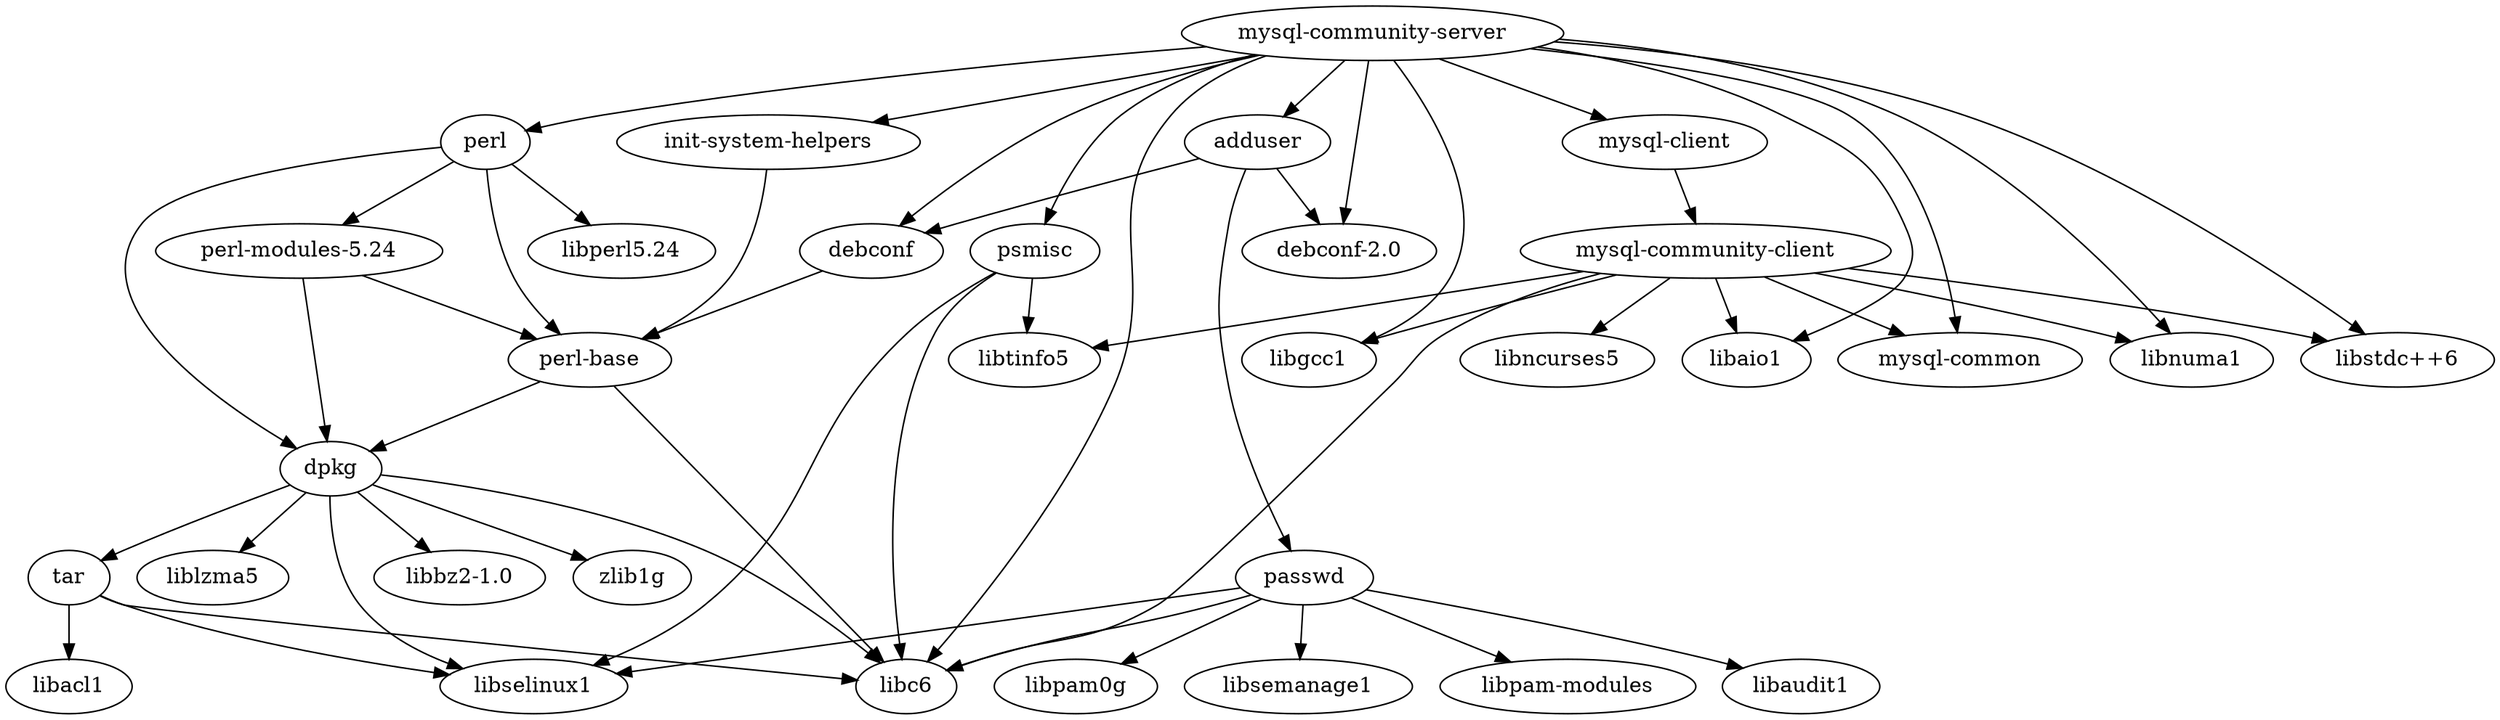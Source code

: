 digraph G {
"mysql-community-server" -> "psmisc"; "mysql-community-server" -> "libgcc1"; "mysql-community-server" -> "mysql-client"; "mysql-community-server" -> "libaio1"; "mysql-community-server" -> "mysql-common"; "mysql-community-server" -> "adduser"; "mysql-community-server" -> "debconf"; "mysql-community-server" -> "perl"; "mysql-community-server" -> "libc6"; "mysql-community-server" -> "init-system-helpers"; "mysql-community-server" -> "libnuma1"; "mysql-community-server" -> "debconf-2.0"; "mysql-community-server" -> "libstdc++6"; "tar" -> "libselinux1"; "tar" -> "libc6"; "tar" -> "libacl1"; "dpkg" -> "libbz2-1.0"; "dpkg" -> "zlib1g"; "dpkg" -> "tar"; "dpkg" -> "libselinux1"; "dpkg" -> "libc6"; "dpkg" -> "liblzma5"; "psmisc" -> "libtinfo5"; "psmisc" -> "libselinux1"; "psmisc" -> "libc6"; "perl-modules-5.24" -> "dpkg"; "perl-modules-5.24" -> "perl-base"; "perl-base" -> "dpkg"; "perl-base" -> "libc6"; "mysql-client" -> "mysql-community-client"; "adduser" -> "passwd"; "adduser" -> "debconf"; "adduser" -> "debconf-2.0"; "passwd" -> "libpam-modules"; "passwd" -> "libselinux1"; "passwd" -> "libaudit1"; "passwd" -> "libc6"; "passwd" -> "libpam0g"; "passwd" -> "libsemanage1"; "debconf" -> "perl-base"; "perl" -> "libperl5.24"; "perl" -> "dpkg"; "perl" -> "perl-modules-5.24"; "perl" -> "perl-base"; "init-system-helpers" -> "perl-base"; "mysql-community-client" -> "libncurses5"; "mysql-community-client" -> "libtinfo5"; "mysql-community-client" -> "mysql-common"; "mysql-community-client" -> "libc6"; "mysql-community-client" -> "libgcc1"; "mysql-community-client" -> "libnuma1"; "mysql-community-client" -> "libaio1"; "mysql-community-client" -> "libstdc++6"; }
